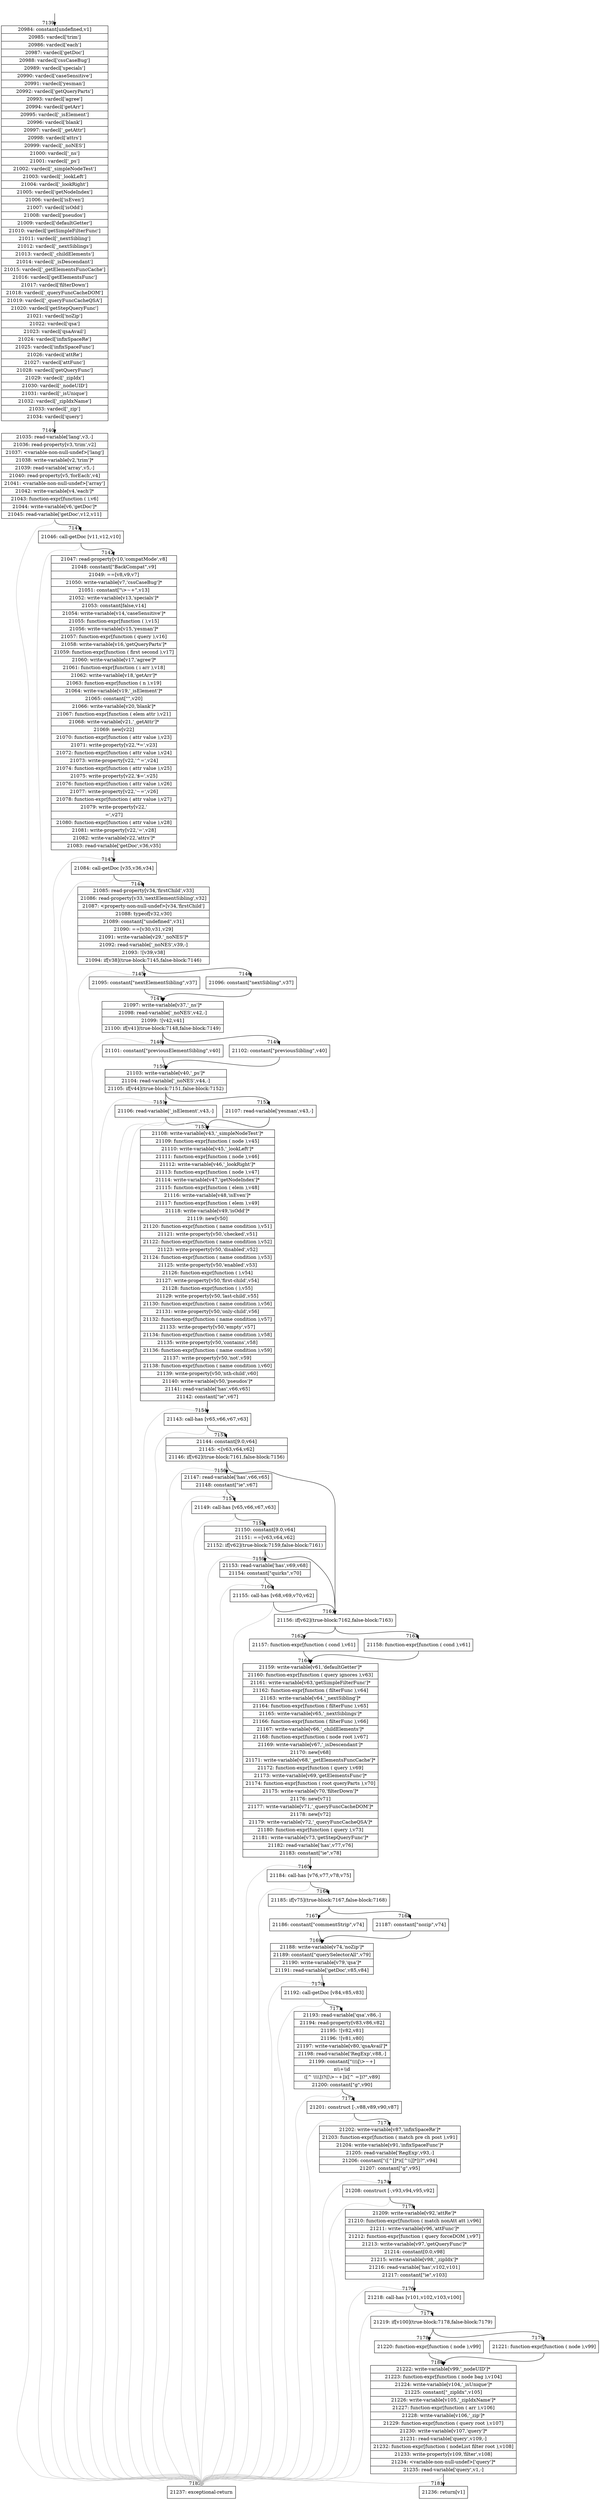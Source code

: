 digraph {
rankdir="TD"
BB_entry404[shape=none,label=""];
BB_entry404 -> BB7139 [tailport=s, headport=n, headlabel="    7139"]
BB7139 [shape=record label="{20984: constant[undefined,v1]|20985: vardecl['trim']|20986: vardecl['each']|20987: vardecl['getDoc']|20988: vardecl['cssCaseBug']|20989: vardecl['specials']|20990: vardecl['caseSensitive']|20991: vardecl['yesman']|20992: vardecl['getQueryParts']|20993: vardecl['agree']|20994: vardecl['getArr']|20995: vardecl['_isElement']|20996: vardecl['blank']|20997: vardecl['_getAttr']|20998: vardecl['attrs']|20999: vardecl['_noNES']|21000: vardecl['_ns']|21001: vardecl['_ps']|21002: vardecl['_simpleNodeTest']|21003: vardecl['_lookLeft']|21004: vardecl['_lookRight']|21005: vardecl['getNodeIndex']|21006: vardecl['isEven']|21007: vardecl['isOdd']|21008: vardecl['pseudos']|21009: vardecl['defaultGetter']|21010: vardecl['getSimpleFilterFunc']|21011: vardecl['_nextSibling']|21012: vardecl['_nextSiblings']|21013: vardecl['_childElements']|21014: vardecl['_isDescendant']|21015: vardecl['_getElementsFuncCache']|21016: vardecl['getElementsFunc']|21017: vardecl['filterDown']|21018: vardecl['_queryFuncCacheDOM']|21019: vardecl['_queryFuncCacheQSA']|21020: vardecl['getStepQueryFunc']|21021: vardecl['noZip']|21022: vardecl['qsa']|21023: vardecl['qsaAvail']|21024: vardecl['infixSpaceRe']|21025: vardecl['infixSpaceFunc']|21026: vardecl['attRe']|21027: vardecl['attFunc']|21028: vardecl['getQueryFunc']|21029: vardecl['_zipIdx']|21030: vardecl['_nodeUID']|21031: vardecl['_isUnique']|21032: vardecl['_zipIdxName']|21033: vardecl['_zip']|21034: vardecl['query']}" ] 
BB7139 -> BB7140 [tailport=s, headport=n, headlabel="      7140"]
BB7140 [shape=record label="{21035: read-variable['lang',v3,-]|21036: read-property[v3,'trim',v2]|21037: \<variable-non-null-undef\>['lang']|21038: write-variable[v2,'trim']*|21039: read-variable['array',v5,-]|21040: read-property[v5,'forEach',v4]|21041: \<variable-non-null-undef\>['array']|21042: write-variable[v4,'each']*|21043: function-expr[function ( ),v6]|21044: write-variable[v6,'getDoc']*|21045: read-variable['getDoc',v12,v11]}" ] 
BB7140 -> BB7141 [tailport=s, headport=n, headlabel="      7141"]
BB7140 -> BB7182 [tailport=s, headport=n, color=gray, headlabel="      7182"]
BB7141 [shape=record label="{21046: call-getDoc [v11,v12,v10]}" ] 
BB7141 -> BB7142 [tailport=s, headport=n, headlabel="      7142"]
BB7141 -> BB7182 [tailport=s, headport=n, color=gray]
BB7142 [shape=record label="{21047: read-property[v10,'compatMode',v8]|21048: constant[\"BackCompat\",v9]|21049: ==[v8,v9,v7]|21050: write-variable[v7,'cssCaseBug']*|21051: constant[\"\\\>~+\",v13]|21052: write-variable[v13,'specials']*|21053: constant[false,v14]|21054: write-variable[v14,'caseSensitive']*|21055: function-expr[function ( ),v15]|21056: write-variable[v15,'yesman']*|21057: function-expr[function ( query ),v16]|21058: write-variable[v16,'getQueryParts']*|21059: function-expr[function ( first second ),v17]|21060: write-variable[v17,'agree']*|21061: function-expr[function ( i arr ),v18]|21062: write-variable[v18,'getArr']*|21063: function-expr[function ( n ),v19]|21064: write-variable[v19,'_isElement']*|21065: constant[\"\",v20]|21066: write-variable[v20,'blank']*|21067: function-expr[function ( elem attr ),v21]|21068: write-variable[v21,'_getAttr']*|21069: new[v22]|21070: function-expr[function ( attr value ),v23]|21071: write-property[v22,'*=',v23]|21072: function-expr[function ( attr value ),v24]|21073: write-property[v22,'^=',v24]|21074: function-expr[function ( attr value ),v25]|21075: write-property[v22,'$=',v25]|21076: function-expr[function ( attr value ),v26]|21077: write-property[v22,'~=',v26]|21078: function-expr[function ( attr value ),v27]|21079: write-property[v22,'|=',v27]|21080: function-expr[function ( attr value ),v28]|21081: write-property[v22,'=',v28]|21082: write-variable[v22,'attrs']*|21083: read-variable['getDoc',v36,v35]}" ] 
BB7142 -> BB7143 [tailport=s, headport=n, headlabel="      7143"]
BB7142 -> BB7182 [tailport=s, headport=n, color=gray]
BB7143 [shape=record label="{21084: call-getDoc [v35,v36,v34]}" ] 
BB7143 -> BB7144 [tailport=s, headport=n, headlabel="      7144"]
BB7143 -> BB7182 [tailport=s, headport=n, color=gray]
BB7144 [shape=record label="{21085: read-property[v34,'firstChild',v33]|21086: read-property[v33,'nextElementSibling',v32]|21087: \<property-non-null-undef\>[v34,'firstChild']|21088: typeof[v32,v30]|21089: constant[\"undefined\",v31]|21090: ==[v30,v31,v29]|21091: write-variable[v29,'_noNES']*|21092: read-variable['_noNES',v39,-]|21093: ![v39,v38]|21094: if[v38](true-block:7145,false-block:7146)}" ] 
BB7144 -> BB7145 [tailport=s, headport=n, headlabel="      7145"]
BB7144 -> BB7146 [tailport=s, headport=n, headlabel="      7146"]
BB7144 -> BB7182 [tailport=s, headport=n, color=gray]
BB7145 [shape=record label="{21095: constant[\"nextElementSibling\",v37]}" ] 
BB7145 -> BB7147 [tailport=s, headport=n, headlabel="      7147"]
BB7146 [shape=record label="{21096: constant[\"nextSibling\",v37]}" ] 
BB7146 -> BB7147 [tailport=s, headport=n]
BB7147 [shape=record label="{21097: write-variable[v37,'_ns']*|21098: read-variable['_noNES',v42,-]|21099: ![v42,v41]|21100: if[v41](true-block:7148,false-block:7149)}" ] 
BB7147 -> BB7148 [tailport=s, headport=n, headlabel="      7148"]
BB7147 -> BB7149 [tailport=s, headport=n, headlabel="      7149"]
BB7147 -> BB7182 [tailport=s, headport=n, color=gray]
BB7148 [shape=record label="{21101: constant[\"previousElementSibling\",v40]}" ] 
BB7148 -> BB7150 [tailport=s, headport=n, headlabel="      7150"]
BB7149 [shape=record label="{21102: constant[\"previousSibling\",v40]}" ] 
BB7149 -> BB7150 [tailport=s, headport=n]
BB7150 [shape=record label="{21103: write-variable[v40,'_ps']*|21104: read-variable['_noNES',v44,-]|21105: if[v44](true-block:7151,false-block:7152)}" ] 
BB7150 -> BB7151 [tailport=s, headport=n, headlabel="      7151"]
BB7150 -> BB7152 [tailport=s, headport=n, headlabel="      7152"]
BB7150 -> BB7182 [tailport=s, headport=n, color=gray]
BB7151 [shape=record label="{21106: read-variable['_isElement',v43,-]}" ] 
BB7151 -> BB7153 [tailport=s, headport=n, headlabel="      7153"]
BB7151 -> BB7182 [tailport=s, headport=n, color=gray]
BB7152 [shape=record label="{21107: read-variable['yesman',v43,-]}" ] 
BB7152 -> BB7153 [tailport=s, headport=n]
BB7152 -> BB7182 [tailport=s, headport=n, color=gray]
BB7153 [shape=record label="{21108: write-variable[v43,'_simpleNodeTest']*|21109: function-expr[function ( node ),v45]|21110: write-variable[v45,'_lookLeft']*|21111: function-expr[function ( node ),v46]|21112: write-variable[v46,'_lookRight']*|21113: function-expr[function ( node ),v47]|21114: write-variable[v47,'getNodeIndex']*|21115: function-expr[function ( elem ),v48]|21116: write-variable[v48,'isEven']*|21117: function-expr[function ( elem ),v49]|21118: write-variable[v49,'isOdd']*|21119: new[v50]|21120: function-expr[function ( name condition ),v51]|21121: write-property[v50,'checked',v51]|21122: function-expr[function ( name condition ),v52]|21123: write-property[v50,'disabled',v52]|21124: function-expr[function ( name condition ),v53]|21125: write-property[v50,'enabled',v53]|21126: function-expr[function ( ),v54]|21127: write-property[v50,'first-child',v54]|21128: function-expr[function ( ),v55]|21129: write-property[v50,'last-child',v55]|21130: function-expr[function ( name condition ),v56]|21131: write-property[v50,'only-child',v56]|21132: function-expr[function ( name condition ),v57]|21133: write-property[v50,'empty',v57]|21134: function-expr[function ( name condition ),v58]|21135: write-property[v50,'contains',v58]|21136: function-expr[function ( name condition ),v59]|21137: write-property[v50,'not',v59]|21138: function-expr[function ( name condition ),v60]|21139: write-property[v50,'nth-child',v60]|21140: write-variable[v50,'pseudos']*|21141: read-variable['has',v66,v65]|21142: constant[\"ie\",v67]}" ] 
BB7153 -> BB7154 [tailport=s, headport=n, headlabel="      7154"]
BB7153 -> BB7182 [tailport=s, headport=n, color=gray]
BB7154 [shape=record label="{21143: call-has [v65,v66,v67,v63]}" ] 
BB7154 -> BB7155 [tailport=s, headport=n, headlabel="      7155"]
BB7154 -> BB7182 [tailport=s, headport=n, color=gray]
BB7155 [shape=record label="{21144: constant[9.0,v64]|21145: \<[v63,v64,v62]|21146: if[v62](true-block:7161,false-block:7156)}" ] 
BB7155 -> BB7161 [tailport=s, headport=n, headlabel="      7161"]
BB7155 -> BB7156 [tailport=s, headport=n, headlabel="      7156"]
BB7155 -> BB7182 [tailport=s, headport=n, color=gray]
BB7156 [shape=record label="{21147: read-variable['has',v66,v65]|21148: constant[\"ie\",v67]}" ] 
BB7156 -> BB7157 [tailport=s, headport=n, headlabel="      7157"]
BB7156 -> BB7182 [tailport=s, headport=n, color=gray]
BB7157 [shape=record label="{21149: call-has [v65,v66,v67,v63]}" ] 
BB7157 -> BB7158 [tailport=s, headport=n, headlabel="      7158"]
BB7157 -> BB7182 [tailport=s, headport=n, color=gray]
BB7158 [shape=record label="{21150: constant[9.0,v64]|21151: ==[v63,v64,v62]|21152: if[v62](true-block:7159,false-block:7161)}" ] 
BB7158 -> BB7161 [tailport=s, headport=n]
BB7158 -> BB7159 [tailport=s, headport=n, headlabel="      7159"]
BB7158 -> BB7182 [tailport=s, headport=n, color=gray]
BB7159 [shape=record label="{21153: read-variable['has',v69,v68]|21154: constant[\"quirks\",v70]}" ] 
BB7159 -> BB7160 [tailport=s, headport=n, headlabel="      7160"]
BB7159 -> BB7182 [tailport=s, headport=n, color=gray]
BB7160 [shape=record label="{21155: call-has [v68,v69,v70,v62]}" ] 
BB7160 -> BB7161 [tailport=s, headport=n]
BB7160 -> BB7182 [tailport=s, headport=n, color=gray]
BB7161 [shape=record label="{21156: if[v62](true-block:7162,false-block:7163)}" ] 
BB7161 -> BB7162 [tailport=s, headport=n, headlabel="      7162"]
BB7161 -> BB7163 [tailport=s, headport=n, headlabel="      7163"]
BB7162 [shape=record label="{21157: function-expr[function ( cond ),v61]}" ] 
BB7162 -> BB7164 [tailport=s, headport=n, headlabel="      7164"]
BB7163 [shape=record label="{21158: function-expr[function ( cond ),v61]}" ] 
BB7163 -> BB7164 [tailport=s, headport=n]
BB7164 [shape=record label="{21159: write-variable[v61,'defaultGetter']*|21160: function-expr[function ( query ignores ),v63]|21161: write-variable[v63,'getSimpleFilterFunc']*|21162: function-expr[function ( filterFunc ),v64]|21163: write-variable[v64,'_nextSibling']*|21164: function-expr[function ( filterFunc ),v65]|21165: write-variable[v65,'_nextSiblings']*|21166: function-expr[function ( filterFunc ),v66]|21167: write-variable[v66,'_childElements']*|21168: function-expr[function ( node root ),v67]|21169: write-variable[v67,'_isDescendant']*|21170: new[v68]|21171: write-variable[v68,'_getElementsFuncCache']*|21172: function-expr[function ( query ),v69]|21173: write-variable[v69,'getElementsFunc']*|21174: function-expr[function ( root queryParts ),v70]|21175: write-variable[v70,'filterDown']*|21176: new[v71]|21177: write-variable[v71,'_queryFuncCacheDOM']*|21178: new[v72]|21179: write-variable[v72,'_queryFuncCacheQSA']*|21180: function-expr[function ( query ),v73]|21181: write-variable[v73,'getStepQueryFunc']*|21182: read-variable['has',v77,v76]|21183: constant[\"ie\",v78]}" ] 
BB7164 -> BB7165 [tailport=s, headport=n, headlabel="      7165"]
BB7164 -> BB7182 [tailport=s, headport=n, color=gray]
BB7165 [shape=record label="{21184: call-has [v76,v77,v78,v75]}" ] 
BB7165 -> BB7166 [tailport=s, headport=n, headlabel="      7166"]
BB7165 -> BB7182 [tailport=s, headport=n, color=gray]
BB7166 [shape=record label="{21185: if[v75](true-block:7167,false-block:7168)}" ] 
BB7166 -> BB7167 [tailport=s, headport=n, headlabel="      7167"]
BB7166 -> BB7168 [tailport=s, headport=n, headlabel="      7168"]
BB7167 [shape=record label="{21186: constant[\"commentStrip\",v74]}" ] 
BB7167 -> BB7169 [tailport=s, headport=n, headlabel="      7169"]
BB7168 [shape=record label="{21187: constant[\"nozip\",v74]}" ] 
BB7168 -> BB7169 [tailport=s, headport=n]
BB7169 [shape=record label="{21188: write-variable[v74,'noZip']*|21189: constant[\"querySelectorAll\",v79]|21190: write-variable[v79,'qsa']*|21191: read-variable['getDoc',v85,v84]}" ] 
BB7169 -> BB7170 [tailport=s, headport=n, headlabel="      7170"]
BB7169 -> BB7182 [tailport=s, headport=n, color=gray]
BB7170 [shape=record label="{21192: call-getDoc [v84,v85,v83]}" ] 
BB7170 -> BB7171 [tailport=s, headport=n, headlabel="      7171"]
BB7170 -> BB7182 [tailport=s, headport=n, color=gray]
BB7171 [shape=record label="{21193: read-variable['qsa',v86,-]|21194: read-property[v83,v86,v82]|21195: ![v82,v81]|21196: ![v81,v80]|21197: write-variable[v80,'qsaAvail']*|21198: read-variable['RegExp',v88,-]|21199: constant[\"\\\\\\\\[\\\>~+]|n\\\\+\\\\d|([^ \\\\\\\\])?([\\\>~+])([^ =])?\",v89]|21200: constant[\"g\",v90]}" ] 
BB7171 -> BB7172 [tailport=s, headport=n, headlabel="      7172"]
BB7171 -> BB7182 [tailport=s, headport=n, color=gray]
BB7172 [shape=record label="{21201: construct [-,v88,v89,v90,v87]}" ] 
BB7172 -> BB7173 [tailport=s, headport=n, headlabel="      7173"]
BB7172 -> BB7182 [tailport=s, headport=n, color=gray]
BB7173 [shape=record label="{21202: write-variable[v87,'infixSpaceRe']*|21203: function-expr[function ( match pre ch post ),v91]|21204: write-variable[v91,'infixSpaceFunc']*|21205: read-variable['RegExp',v93,-]|21206: constant[\"([^[]*)([^\\\\]]*])?\",v94]|21207: constant[\"g\",v95]}" ] 
BB7173 -> BB7174 [tailport=s, headport=n, headlabel="      7174"]
BB7173 -> BB7182 [tailport=s, headport=n, color=gray]
BB7174 [shape=record label="{21208: construct [-,v93,v94,v95,v92]}" ] 
BB7174 -> BB7175 [tailport=s, headport=n, headlabel="      7175"]
BB7174 -> BB7182 [tailport=s, headport=n, color=gray]
BB7175 [shape=record label="{21209: write-variable[v92,'attRe']*|21210: function-expr[function ( match nonAtt att ),v96]|21211: write-variable[v96,'attFunc']*|21212: function-expr[function ( query forceDOM ),v97]|21213: write-variable[v97,'getQueryFunc']*|21214: constant[0.0,v98]|21215: write-variable[v98,'_zipIdx']*|21216: read-variable['has',v102,v101]|21217: constant[\"ie\",v103]}" ] 
BB7175 -> BB7176 [tailport=s, headport=n, headlabel="      7176"]
BB7175 -> BB7182 [tailport=s, headport=n, color=gray]
BB7176 [shape=record label="{21218: call-has [v101,v102,v103,v100]}" ] 
BB7176 -> BB7177 [tailport=s, headport=n, headlabel="      7177"]
BB7176 -> BB7182 [tailport=s, headport=n, color=gray]
BB7177 [shape=record label="{21219: if[v100](true-block:7178,false-block:7179)}" ] 
BB7177 -> BB7178 [tailport=s, headport=n, headlabel="      7178"]
BB7177 -> BB7179 [tailport=s, headport=n, headlabel="      7179"]
BB7178 [shape=record label="{21220: function-expr[function ( node ),v99]}" ] 
BB7178 -> BB7180 [tailport=s, headport=n, headlabel="      7180"]
BB7179 [shape=record label="{21221: function-expr[function ( node ),v99]}" ] 
BB7179 -> BB7180 [tailport=s, headport=n]
BB7180 [shape=record label="{21222: write-variable[v99,'_nodeUID']*|21223: function-expr[function ( node bag ),v104]|21224: write-variable[v104,'_isUnique']*|21225: constant[\"_zipIdx\",v105]|21226: write-variable[v105,'_zipIdxName']*|21227: function-expr[function ( arr ),v106]|21228: write-variable[v106,'_zip']*|21229: function-expr[function ( query root ),v107]|21230: write-variable[v107,'query']*|21231: read-variable['query',v109,-]|21232: function-expr[function ( nodeList filter root ),v108]|21233: write-property[v109,'filter',v108]|21234: \<variable-non-null-undef\>['query']*|21235: read-variable['query',v1,-]}" ] 
BB7180 -> BB7181 [tailport=s, headport=n, headlabel="      7181"]
BB7180 -> BB7182 [tailport=s, headport=n, color=gray]
BB7181 [shape=record label="{21236: return[v1]}" ] 
BB7182 [shape=record label="{21237: exceptional-return}" ] 
//#$~ 10020
}
